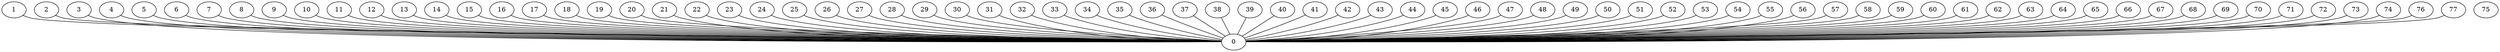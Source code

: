 graph G {
0;
1;
2;
3;
4;
5;
6;
7;
8;
9;
10;
11;
12;
13;
14;
15;
16;
17;
18;
19;
20;
21;
22;
23;
24;
25;
26;
27;
28;
29;
30;
31;
32;
33;
34;
35;
36;
37;
38;
39;
40;
41;
42;
43;
44;
45;
46;
47;
48;
49;
50;
51;
52;
53;
54;
55;
56;
57;
58;
59;
60;
61;
62;
63;
64;
65;
66;
67;
68;
69;
70;
71;
72;
73;
74;
75;
76;
77;
1--0 ;
2--0 ;
3--0 ;
5--0 ;
4--0 ;
6--0 ;
7--0 ;
10--0 ;
9--0 ;
8--0 ;
12--0 ;
11--0 ;
14--0 ;
13--0 ;
15--0 ;
17--0 ;
16--0 ;
18--0 ;
20--0 ;
19--0 ;
21--0 ;
22--0 ;
23--0 ;
24--0 ;
26--0 ;
25--0 ;
29--0 ;
28--0 ;
27--0 ;
31--0 ;
30--0 ;
33--0 ;
32--0 ;
34--0 ;
35--0 ;
36--0 ;
37--0 ;
38--0 ;
39--0 ;
41--0 ;
40--0 ;
42--0 ;
44--0 ;
43--0 ;
45--0 ;
46--0 ;
48--0 ;
47--0 ;
50--0 ;
49--0 ;
52--0 ;
51--0 ;
54--0 ;
53--0 ;
55--0 ;
57--0 ;
56--0 ;
58--0 ;
59--0 ;
61--0 ;
60--0 ;
63--0 ;
62--0 ;
65--0 ;
64--0 ;
66--0 ;
67--0 ;
68--0 ;
69--0 ;
70--0 ;
73--0 ;
72--0 ;
71--0 ;
74--0 ;
77--0 ;
76--0 ;
}

